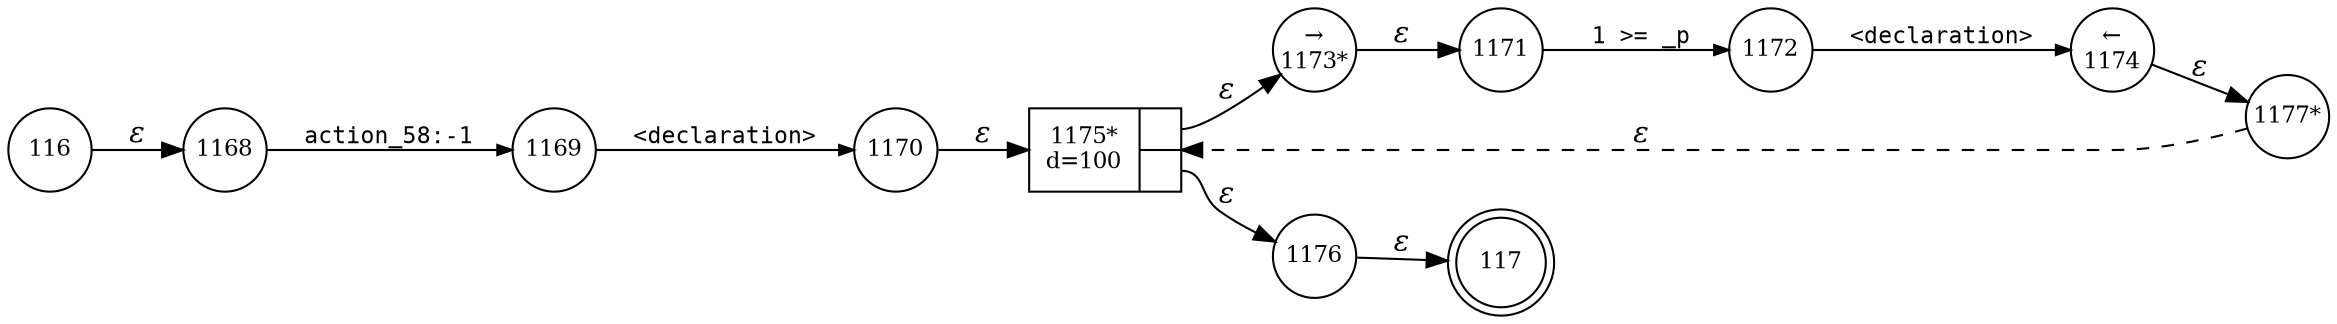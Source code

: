 digraph ATN {
rankdir=LR;
s117[fontsize=11, label="117", shape=doublecircle, fixedsize=true, width=.6];
s1168[fontsize=11,label="1168", shape=circle, fixedsize=true, width=.55, peripheries=1];
s1169[fontsize=11,label="1169", shape=circle, fixedsize=true, width=.55, peripheries=1];
s1170[fontsize=11,label="1170", shape=circle, fixedsize=true, width=.55, peripheries=1];
s1171[fontsize=11,label="1171", shape=circle, fixedsize=true, width=.55, peripheries=1];
s116[fontsize=11,label="116", shape=circle, fixedsize=true, width=.55, peripheries=1];
s1172[fontsize=11,label="1172", shape=circle, fixedsize=true, width=.55, peripheries=1];
s1173[fontsize=11,label="&rarr;\n1173*", shape=circle, fixedsize=true, width=.55, peripheries=1];
s1174[fontsize=11,label="&larr;\n1174", shape=circle, fixedsize=true, width=.55, peripheries=1];
s1175[fontsize=11,label="{1175*\nd=100|{<p0>|<p1>}}", shape=record, fixedsize=false, peripheries=1];
s1176[fontsize=11,label="1176", shape=circle, fixedsize=true, width=.55, peripheries=1];
s1177[fontsize=11,label="1177*", shape=circle, fixedsize=true, width=.55, peripheries=1];
s116 -> s1168 [fontname="Times-Italic", label="&epsilon;"];
s1168 -> s1169 [fontsize=11, fontname="Courier", arrowsize=.7, label = "action_58:-1", arrowhead = normal];
s1169 -> s1170 [fontsize=11, fontname="Courier", arrowsize=.7, label = "<declaration>", arrowhead = normal];
s1170 -> s1175 [fontname="Times-Italic", label="&epsilon;"];
s1175:p0 -> s1173 [fontname="Times-Italic", label="&epsilon;"];
s1175:p1 -> s1176 [fontname="Times-Italic", label="&epsilon;"];
s1173 -> s1171 [fontname="Times-Italic", label="&epsilon;"];
s1176 -> s117 [fontname="Times-Italic", label="&epsilon;"];
s1171 -> s1172 [fontsize=11, fontname="Courier", arrowsize=.7, label = "1 >= _p", arrowhead = normal];
s1172 -> s1174 [fontsize=11, fontname="Courier", arrowsize=.7, label = "<declaration>", arrowhead = normal];
s1174 -> s1177 [fontname="Times-Italic", label="&epsilon;"];
s1177 -> s1175 [fontname="Times-Italic", label="&epsilon;", style="dashed"];
}
